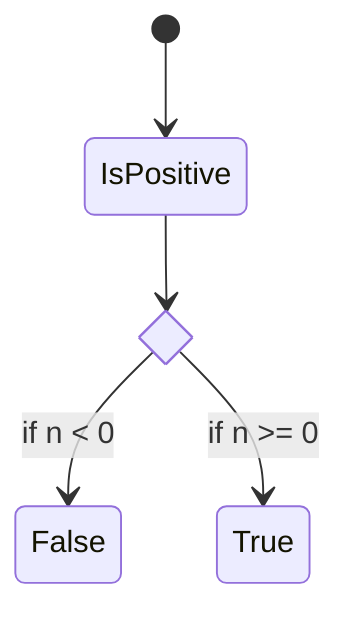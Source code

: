 stateDiagram-v2
    state if_state <<choice>>
    [*] --> IsPositive
    IsPositive --> if_state
    if_state --> False: if n < 0
    if_state --> True : if n >= 0